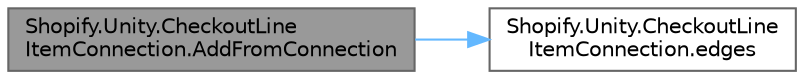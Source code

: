 digraph "Shopify.Unity.CheckoutLineItemConnection.AddFromConnection"
{
 // LATEX_PDF_SIZE
  bgcolor="transparent";
  edge [fontname=Helvetica,fontsize=10,labelfontname=Helvetica,labelfontsize=10];
  node [fontname=Helvetica,fontsize=10,shape=box,height=0.2,width=0.4];
  rankdir="LR";
  Node1 [id="Node000001",label="Shopify.Unity.CheckoutLine\lItemConnection.AddFromConnection",height=0.2,width=0.4,color="gray40", fillcolor="grey60", style="filled", fontcolor="black",tooltip="This is a utility function that allows you to append newly queried data from a connection into this o..."];
  Node1 -> Node2 [id="edge1_Node000001_Node000002",color="steelblue1",style="solid",tooltip=" "];
  Node2 [id="Node000002",label="Shopify.Unity.CheckoutLine\lItemConnection.edges",height=0.2,width=0.4,color="grey40", fillcolor="white", style="filled",URL="$class_shopify_1_1_unity_1_1_checkout_line_item_connection.html#a78b4a1b7d2541fb1b6e9926022b0f1d2",tooltip="A list of edges."];
}
